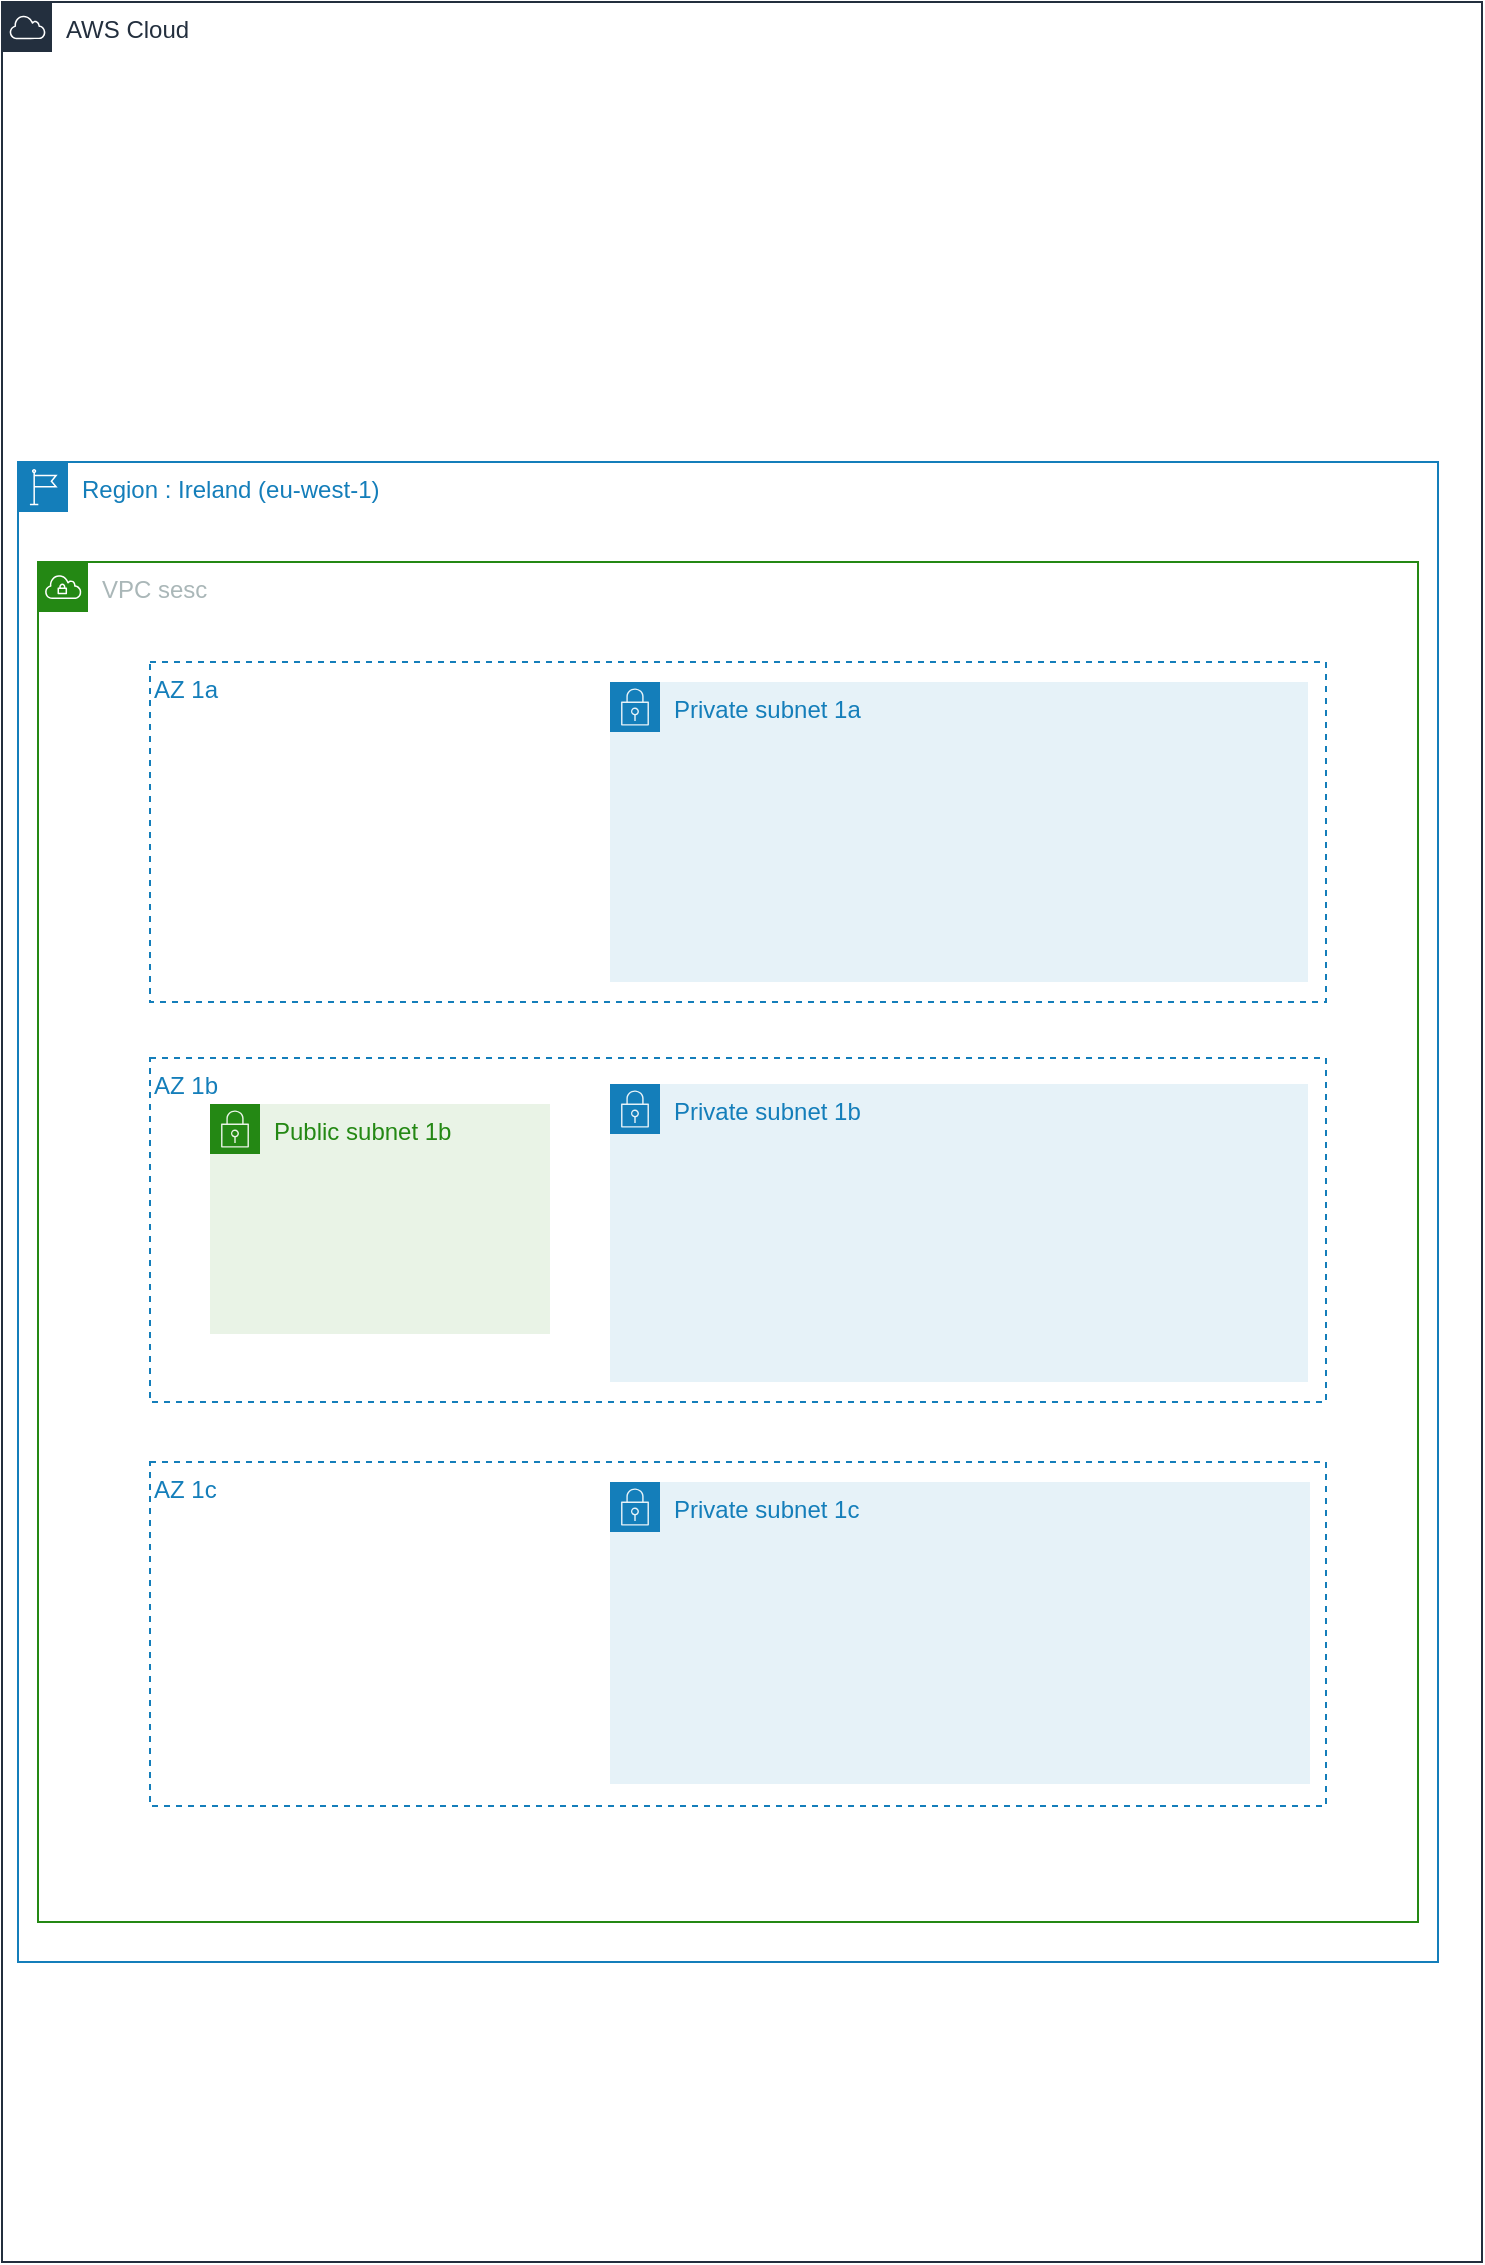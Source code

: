 <mxfile version="12.2.2" type="github" pages="1">
  <diagram id="4uRVFsyQm0KmxqMWwmNr" name="Page-1">
    <mxGraphModel dx="1062" dy="756" grid="1" gridSize="10" guides="1" tooltips="1" connect="1" arrows="1" fold="1" page="1" pageScale="1" pageWidth="827" pageHeight="1169" math="0" shadow="0">
      <root>
        <mxCell id="0"/>
        <mxCell id="N2LqG0-nj7z7RjuAbN2V-1" value="region" parent="0"/>
        <mxCell id="8aeaqcqeNkye2ldPFs5D-1" value="AWS Cloud" style="points=[[0,0],[0.25,0],[0.5,0],[0.75,0],[1,0],[1,0.25],[1,0.5],[1,0.75],[1,1],[0.75,1],[0.5,1],[0.25,1],[0,1],[0,0.75],[0,0.5],[0,0.25]];outlineConnect=0;gradientColor=none;html=1;whiteSpace=wrap;fontSize=12;fontStyle=0;shape=mxgraph.aws4.group;grIcon=mxgraph.aws4.group_aws_cloud;strokeColor=#232F3E;fillColor=none;verticalAlign=top;align=left;spacingLeft=30;fontColor=#232F3E;dashed=0;" parent="N2LqG0-nj7z7RjuAbN2V-1" vertex="1">
          <mxGeometry x="76" y="20" width="740" height="1130" as="geometry"/>
        </mxCell>
        <mxCell id="8aeaqcqeNkye2ldPFs5D-2" value="Region : Ireland (eu-west-1)" style="points=[[0,0],[0.25,0],[0.5,0],[0.75,0],[1,0],[1,0.25],[1,0.5],[1,0.75],[1,1],[0.75,1],[0.5,1],[0.25,1],[0,1],[0,0.75],[0,0.5],[0,0.25]];outlineConnect=0;gradientColor=none;html=1;whiteSpace=wrap;fontSize=12;fontStyle=0;shape=mxgraph.aws4.group;grIcon=mxgraph.aws4.group_region;strokeColor=#147EBA;fillColor=none;verticalAlign=top;align=left;spacingLeft=30;fontColor=#147EBA;dashed=0;" parent="N2LqG0-nj7z7RjuAbN2V-1" vertex="1">
          <mxGeometry x="84" y="250" width="710" height="750" as="geometry"/>
        </mxCell>
        <mxCell id="1" value="vpc" parent="0"/>
        <mxCell id="8aeaqcqeNkye2ldPFs5D-8" value="VPC sesc" style="points=[[0,0],[0.25,0],[0.5,0],[0.75,0],[1,0],[1,0.25],[1,0.5],[1,0.75],[1,1],[0.75,1],[0.5,1],[0.25,1],[0,1],[0,0.75],[0,0.5],[0,0.25]];outlineConnect=0;gradientColor=none;html=1;whiteSpace=wrap;fontSize=12;fontStyle=0;shape=mxgraph.aws4.group;grIcon=mxgraph.aws4.group_vpc;strokeColor=#248814;fillColor=none;verticalAlign=top;align=left;spacingLeft=30;fontColor=#AAB7B8;dashed=0;" parent="1" vertex="1">
          <mxGeometry x="94" y="300" width="690" height="680" as="geometry"/>
        </mxCell>
        <mxCell id="N2LqG0-nj7z7RjuAbN2V-2" value="network view" parent="0" visible="0"/>
        <mxCell id="8aeaqcqeNkye2ldPFs5D-28" value="" style="group" parent="N2LqG0-nj7z7RjuAbN2V-2" vertex="1" connectable="0">
          <mxGeometry x="180" y="330" width="588" height="490" as="geometry"/>
        </mxCell>
        <mxCell id="8aeaqcqeNkye2ldPFs5D-5" value="Availability Zone 1a" style="fillColor=none;strokeColor=#147EBA;dashed=1;verticalAlign=top;fontStyle=0;fontColor=#147EBA;" parent="8aeaqcqeNkye2ldPFs5D-28" vertex="1">
          <mxGeometry width="588" height="140" as="geometry"/>
        </mxCell>
        <mxCell id="8aeaqcqeNkye2ldPFs5D-10" value="Availability Zone 1b" style="fillColor=none;strokeColor=#147EBA;dashed=1;verticalAlign=top;fontStyle=0;fontColor=#147EBA;" parent="8aeaqcqeNkye2ldPFs5D-28" vertex="1">
          <mxGeometry y="180" width="588" height="140" as="geometry"/>
        </mxCell>
        <mxCell id="8aeaqcqeNkye2ldPFs5D-11" value="Availability Zone 1c" style="fillColor=none;strokeColor=#147EBA;dashed=1;verticalAlign=top;fontStyle=0;fontColor=#147EBA;" parent="8aeaqcqeNkye2ldPFs5D-28" vertex="1">
          <mxGeometry y="350" width="588" height="140" as="geometry"/>
        </mxCell>
        <mxCell id="8aeaqcqeNkye2ldPFs5D-12" value="Public subnet 1a&amp;nbsp;&lt;br&gt;&lt;br&gt;10.133.64.0/26" style="points=[[0,0],[0.25,0],[0.5,0],[0.75,0],[1,0],[1,0.25],[1,0.5],[1,0.75],[1,1],[0.75,1],[0.5,1],[0.25,1],[0,1],[0,0.75],[0,0.5],[0,0.25]];outlineConnect=0;gradientColor=none;html=1;whiteSpace=wrap;fontSize=12;fontStyle=0;shape=mxgraph.aws4.group;grIcon=mxgraph.aws4.group_security_group;grStroke=0;strokeColor=#248814;fillColor=#E9F3E6;verticalAlign=top;align=left;spacingLeft=30;fontColor=#248814;dashed=0;" parent="8aeaqcqeNkye2ldPFs5D-28" vertex="1">
          <mxGeometry x="18.667" y="13" width="214.667" height="115" as="geometry"/>
        </mxCell>
        <mxCell id="8aeaqcqeNkye2ldPFs5D-13" value="Public subnet 1b&lt;br&gt;&lt;br&gt;10.133.64.64/26" style="points=[[0,0],[0.25,0],[0.5,0],[0.75,0],[1,0],[1,0.25],[1,0.5],[1,0.75],[1,1],[0.75,1],[0.5,1],[0.25,1],[0,1],[0,0.75],[0,0.5],[0,0.25]];outlineConnect=0;gradientColor=none;html=1;whiteSpace=wrap;fontSize=12;fontStyle=0;shape=mxgraph.aws4.group;grIcon=mxgraph.aws4.group_security_group;grStroke=0;strokeColor=#248814;fillColor=#E9F3E6;verticalAlign=top;align=left;spacingLeft=30;fontColor=#248814;dashed=0;" parent="8aeaqcqeNkye2ldPFs5D-28" vertex="1">
          <mxGeometry x="18.667" y="193" width="214.667" height="115" as="geometry"/>
        </mxCell>
        <mxCell id="8aeaqcqeNkye2ldPFs5D-14" value="Public subnet 1c&lt;br&gt;&lt;br&gt;10.133.64.128/26" style="points=[[0,0],[0.25,0],[0.5,0],[0.75,0],[1,0],[1,0.25],[1,0.5],[1,0.75],[1,1],[0.75,1],[0.5,1],[0.25,1],[0,1],[0,0.75],[0,0.5],[0,0.25]];outlineConnect=0;gradientColor=none;html=1;whiteSpace=wrap;fontSize=12;fontStyle=0;shape=mxgraph.aws4.group;grIcon=mxgraph.aws4.group_security_group;grStroke=0;strokeColor=#248814;fillColor=#E9F3E6;verticalAlign=top;align=left;spacingLeft=30;fontColor=#248814;dashed=0;" parent="8aeaqcqeNkye2ldPFs5D-28" vertex="1">
          <mxGeometry x="18.667" y="363" width="214.667" height="115" as="geometry"/>
        </mxCell>
        <mxCell id="8aeaqcqeNkye2ldPFs5D-15" value="Private subnet 1a&lt;br&gt;&lt;br&gt;10.133.65.0/26&lt;br&gt;" style="points=[[0,0],[0.25,0],[0.5,0],[0.75,0],[1,0],[1,0.25],[1,0.5],[1,0.75],[1,1],[0.75,1],[0.5,1],[0.25,1],[0,1],[0,0.75],[0,0.5],[0,0.25]];outlineConnect=0;gradientColor=none;html=1;whiteSpace=wrap;fontSize=12;fontStyle=0;shape=mxgraph.aws4.group;grIcon=mxgraph.aws4.group_security_group;grStroke=0;strokeColor=#147EBA;fillColor=#E6F2F8;verticalAlign=top;align=left;spacingLeft=30;fontColor=#147EBA;dashed=0;" parent="8aeaqcqeNkye2ldPFs5D-28" vertex="1">
          <mxGeometry x="354.667" y="13" width="224" height="118" as="geometry"/>
        </mxCell>
        <mxCell id="8aeaqcqeNkye2ldPFs5D-16" value="Private subnet 1c&lt;br&gt;&lt;br&gt;10.133.65.128/26" style="points=[[0,0],[0.25,0],[0.5,0],[0.75,0],[1,0],[1,0.25],[1,0.5],[1,0.75],[1,1],[0.75,1],[0.5,1],[0.25,1],[0,1],[0,0.75],[0,0.5],[0,0.25]];outlineConnect=0;gradientColor=none;html=1;whiteSpace=wrap;fontSize=12;fontStyle=0;shape=mxgraph.aws4.group;grIcon=mxgraph.aws4.group_security_group;grStroke=0;strokeColor=#147EBA;fillColor=#E6F2F8;verticalAlign=top;align=left;spacingLeft=30;fontColor=#147EBA;dashed=0;" parent="8aeaqcqeNkye2ldPFs5D-28" vertex="1">
          <mxGeometry x="354.667" y="363" width="224" height="118" as="geometry"/>
        </mxCell>
        <mxCell id="8aeaqcqeNkye2ldPFs5D-17" value="Private subnet 1b&lt;br&gt;&lt;br&gt;10.133.65.64/26" style="points=[[0,0],[0.25,0],[0.5,0],[0.75,0],[1,0],[1,0.25],[1,0.5],[1,0.75],[1,1],[0.75,1],[0.5,1],[0.25,1],[0,1],[0,0.75],[0,0.5],[0,0.25]];outlineConnect=0;gradientColor=none;html=1;whiteSpace=wrap;fontSize=12;fontStyle=0;shape=mxgraph.aws4.group;grIcon=mxgraph.aws4.group_security_group;grStroke=0;strokeColor=#147EBA;fillColor=#E6F2F8;verticalAlign=top;align=left;spacingLeft=30;fontColor=#147EBA;dashed=0;" parent="8aeaqcqeNkye2ldPFs5D-28" vertex="1">
          <mxGeometry x="354.667" y="193" width="224" height="118" as="geometry"/>
        </mxCell>
        <mxCell id="8aeaqcqeNkye2ldPFs5D-21" value="&lt;font color=&quot;#7f00ff&quot;&gt;NAT Gateway&lt;/font&gt;" style="outlineConnect=0;fontColor=#232F3E;gradientColor=none;fillColor=#5A30B5;strokeColor=none;dashed=0;verticalLabelPosition=bottom;verticalAlign=top;align=center;html=1;fontSize=12;fontStyle=0;aspect=fixed;pointerEvents=1;shape=mxgraph.aws4.nat_gateway;" parent="8aeaqcqeNkye2ldPFs5D-28" vertex="1">
          <mxGeometry x="162.4" y="51.5" width="34.533" height="34.533" as="geometry"/>
        </mxCell>
        <mxCell id="8aeaqcqeNkye2ldPFs5D-25" value="&lt;font color=&quot;#7f00ff&quot;&gt;NAT Gateway&lt;/font&gt;" style="outlineConnect=0;fontColor=#232F3E;gradientColor=none;fillColor=#5A30B5;strokeColor=none;dashed=0;verticalLabelPosition=bottom;verticalAlign=top;align=center;html=1;fontSize=12;fontStyle=0;aspect=fixed;pointerEvents=1;shape=mxgraph.aws4.nat_gateway;" parent="8aeaqcqeNkye2ldPFs5D-28" vertex="1">
          <mxGeometry x="162.4" y="235" width="34.533" height="34.533" as="geometry"/>
        </mxCell>
        <mxCell id="8aeaqcqeNkye2ldPFs5D-26" value="&lt;font color=&quot;#7f00ff&quot;&gt;NAT Gateway&lt;/font&gt;" style="outlineConnect=0;fontColor=#232F3E;gradientColor=none;fillColor=#5A30B5;strokeColor=none;dashed=0;verticalLabelPosition=bottom;verticalAlign=top;align=center;html=1;fontSize=12;fontStyle=0;aspect=fixed;pointerEvents=1;shape=mxgraph.aws4.nat_gateway;" parent="8aeaqcqeNkye2ldPFs5D-28" vertex="1">
          <mxGeometry x="162.4" y="401.5" width="34.533" height="34.533" as="geometry"/>
        </mxCell>
        <mxCell id="8aeaqcqeNkye2ldPFs5D-22" value="&lt;font color=&quot;#6600cc&quot;&gt;router&lt;/font&gt;" style="outlineConnect=0;fontColor=#232F3E;gradientColor=none;fillColor=#5A30B5;strokeColor=none;dashed=0;verticalLabelPosition=bottom;verticalAlign=top;align=center;html=1;fontSize=12;fontStyle=0;aspect=fixed;pointerEvents=1;shape=mxgraph.aws4.customer_gateway;" parent="N2LqG0-nj7z7RjuAbN2V-2" vertex="1">
          <mxGeometry x="120" y="570" width="49" height="49" as="geometry"/>
        </mxCell>
        <mxCell id="N2LqG0-nj7z7RjuAbN2V-3" value="" style="group" vertex="1" connectable="0" parent="N2LqG0-nj7z7RjuAbN2V-2">
          <mxGeometry x="10" y="560" width="90" height="90" as="geometry"/>
        </mxCell>
        <mxCell id="8aeaqcqeNkye2ldPFs5D-32" value="" style="whiteSpace=wrap;html=1;aspect=fixed;labelBackgroundColor=none;labelBorderColor=none;strokeColor=none;" parent="N2LqG0-nj7z7RjuAbN2V-3" vertex="1">
          <mxGeometry width="90" height="90" as="geometry"/>
        </mxCell>
        <mxCell id="8aeaqcqeNkye2ldPFs5D-31" value="&lt;font color=&quot;#6600cc&quot;&gt;Internet Gateway&lt;/font&gt;" style="outlineConnect=0;fontColor=#232F3E;gradientColor=none;fillColor=#5A30B5;strokeColor=none;dashed=0;verticalLabelPosition=bottom;verticalAlign=top;align=center;html=1;fontSize=12;fontStyle=0;aspect=fixed;pointerEvents=1;shape=mxgraph.aws4.internet_gateway;labelBackgroundColor=none;" parent="N2LqG0-nj7z7RjuAbN2V-3" vertex="1">
          <mxGeometry x="19.219" y="9.375" width="51.562" height="51.562" as="geometry"/>
        </mxCell>
        <mxCell id="N2LqG0-nj7z7RjuAbN2V-4" value="drupal view" parent="0"/>
        <mxCell id="N2LqG0-nj7z7RjuAbN2V-6" value="AZ 1a" style="fillColor=none;strokeColor=#147EBA;dashed=1;verticalAlign=top;fontStyle=0;fontColor=#147EBA;align=left;" vertex="1" parent="N2LqG0-nj7z7RjuAbN2V-4">
          <mxGeometry x="150" y="350" width="588" height="170" as="geometry"/>
        </mxCell>
        <mxCell id="N2LqG0-nj7z7RjuAbN2V-7" value="AZ 1b" style="fillColor=none;strokeColor=#147EBA;dashed=1;verticalAlign=top;fontStyle=0;fontColor=#147EBA;align=left;" vertex="1" parent="N2LqG0-nj7z7RjuAbN2V-4">
          <mxGeometry x="150" y="548" width="588" height="172" as="geometry"/>
        </mxCell>
        <mxCell id="N2LqG0-nj7z7RjuAbN2V-8" value="AZ 1c" style="fillColor=none;strokeColor=#147EBA;dashed=1;verticalAlign=top;fontStyle=0;fontColor=#147EBA;align=left;" vertex="1" parent="N2LqG0-nj7z7RjuAbN2V-4">
          <mxGeometry x="150" y="750" width="588" height="172" as="geometry"/>
        </mxCell>
        <mxCell id="N2LqG0-nj7z7RjuAbN2V-10" value="Public subnet 1b&lt;br&gt;&lt;br&gt;" style="points=[[0,0],[0.25,0],[0.5,0],[0.75,0],[1,0],[1,0.25],[1,0.5],[1,0.75],[1,1],[0.75,1],[0.5,1],[0.25,1],[0,1],[0,0.75],[0,0.5],[0,0.25]];outlineConnect=0;gradientColor=none;html=1;whiteSpace=wrap;fontSize=12;fontStyle=0;shape=mxgraph.aws4.group;grIcon=mxgraph.aws4.group_security_group;grStroke=0;strokeColor=#248814;fillColor=#E9F3E6;verticalAlign=top;align=left;spacingLeft=30;fontColor=#248814;dashed=0;" vertex="1" parent="N2LqG0-nj7z7RjuAbN2V-4">
          <mxGeometry x="180" y="571" width="170" height="115" as="geometry"/>
        </mxCell>
        <mxCell id="N2LqG0-nj7z7RjuAbN2V-12" value="Private subnet 1a" style="points=[[0,0],[0.25,0],[0.5,0],[0.75,0],[1,0],[1,0.25],[1,0.5],[1,0.75],[1,1],[0.75,1],[0.5,1],[0.25,1],[0,1],[0,0.75],[0,0.5],[0,0.25]];outlineConnect=0;gradientColor=none;html=1;whiteSpace=wrap;fontSize=12;fontStyle=0;shape=mxgraph.aws4.group;grIcon=mxgraph.aws4.group_security_group;grStroke=0;strokeColor=#147EBA;fillColor=#E6F2F8;verticalAlign=top;align=left;spacingLeft=30;fontColor=#147EBA;dashed=0;" vertex="1" parent="N2LqG0-nj7z7RjuAbN2V-4">
          <mxGeometry x="380" y="360" width="349" height="150" as="geometry"/>
        </mxCell>
        <mxCell id="N2LqG0-nj7z7RjuAbN2V-13" value="Private subnet 1c" style="points=[[0,0],[0.25,0],[0.5,0],[0.75,0],[1,0],[1,0.25],[1,0.5],[1,0.75],[1,1],[0.75,1],[0.5,1],[0.25,1],[0,1],[0,0.75],[0,0.5],[0,0.25]];outlineConnect=0;gradientColor=none;html=1;whiteSpace=wrap;fontSize=12;fontStyle=0;shape=mxgraph.aws4.group;grIcon=mxgraph.aws4.group_security_group;grStroke=0;strokeColor=#147EBA;fillColor=#E6F2F8;verticalAlign=top;align=left;spacingLeft=30;fontColor=#147EBA;dashed=0;" vertex="1" parent="N2LqG0-nj7z7RjuAbN2V-4">
          <mxGeometry x="380" y="760" width="350" height="151" as="geometry"/>
        </mxCell>
        <mxCell id="N2LqG0-nj7z7RjuAbN2V-14" value="Private subnet 1b&lt;br&gt;" style="points=[[0,0],[0.25,0],[0.5,0],[0.75,0],[1,0],[1,0.25],[1,0.5],[1,0.75],[1,1],[0.75,1],[0.5,1],[0.25,1],[0,1],[0,0.75],[0,0.5],[0,0.25]];outlineConnect=0;gradientColor=none;html=1;whiteSpace=wrap;fontSize=12;fontStyle=0;shape=mxgraph.aws4.group;grIcon=mxgraph.aws4.group_security_group;grStroke=0;strokeColor=#147EBA;fillColor=#E6F2F8;verticalAlign=top;align=left;spacingLeft=30;fontColor=#147EBA;dashed=0;" vertex="1" parent="N2LqG0-nj7z7RjuAbN2V-4">
          <mxGeometry x="380" y="561" width="349" height="149" as="geometry"/>
        </mxCell>
      </root>
    </mxGraphModel>
  </diagram>
</mxfile>
